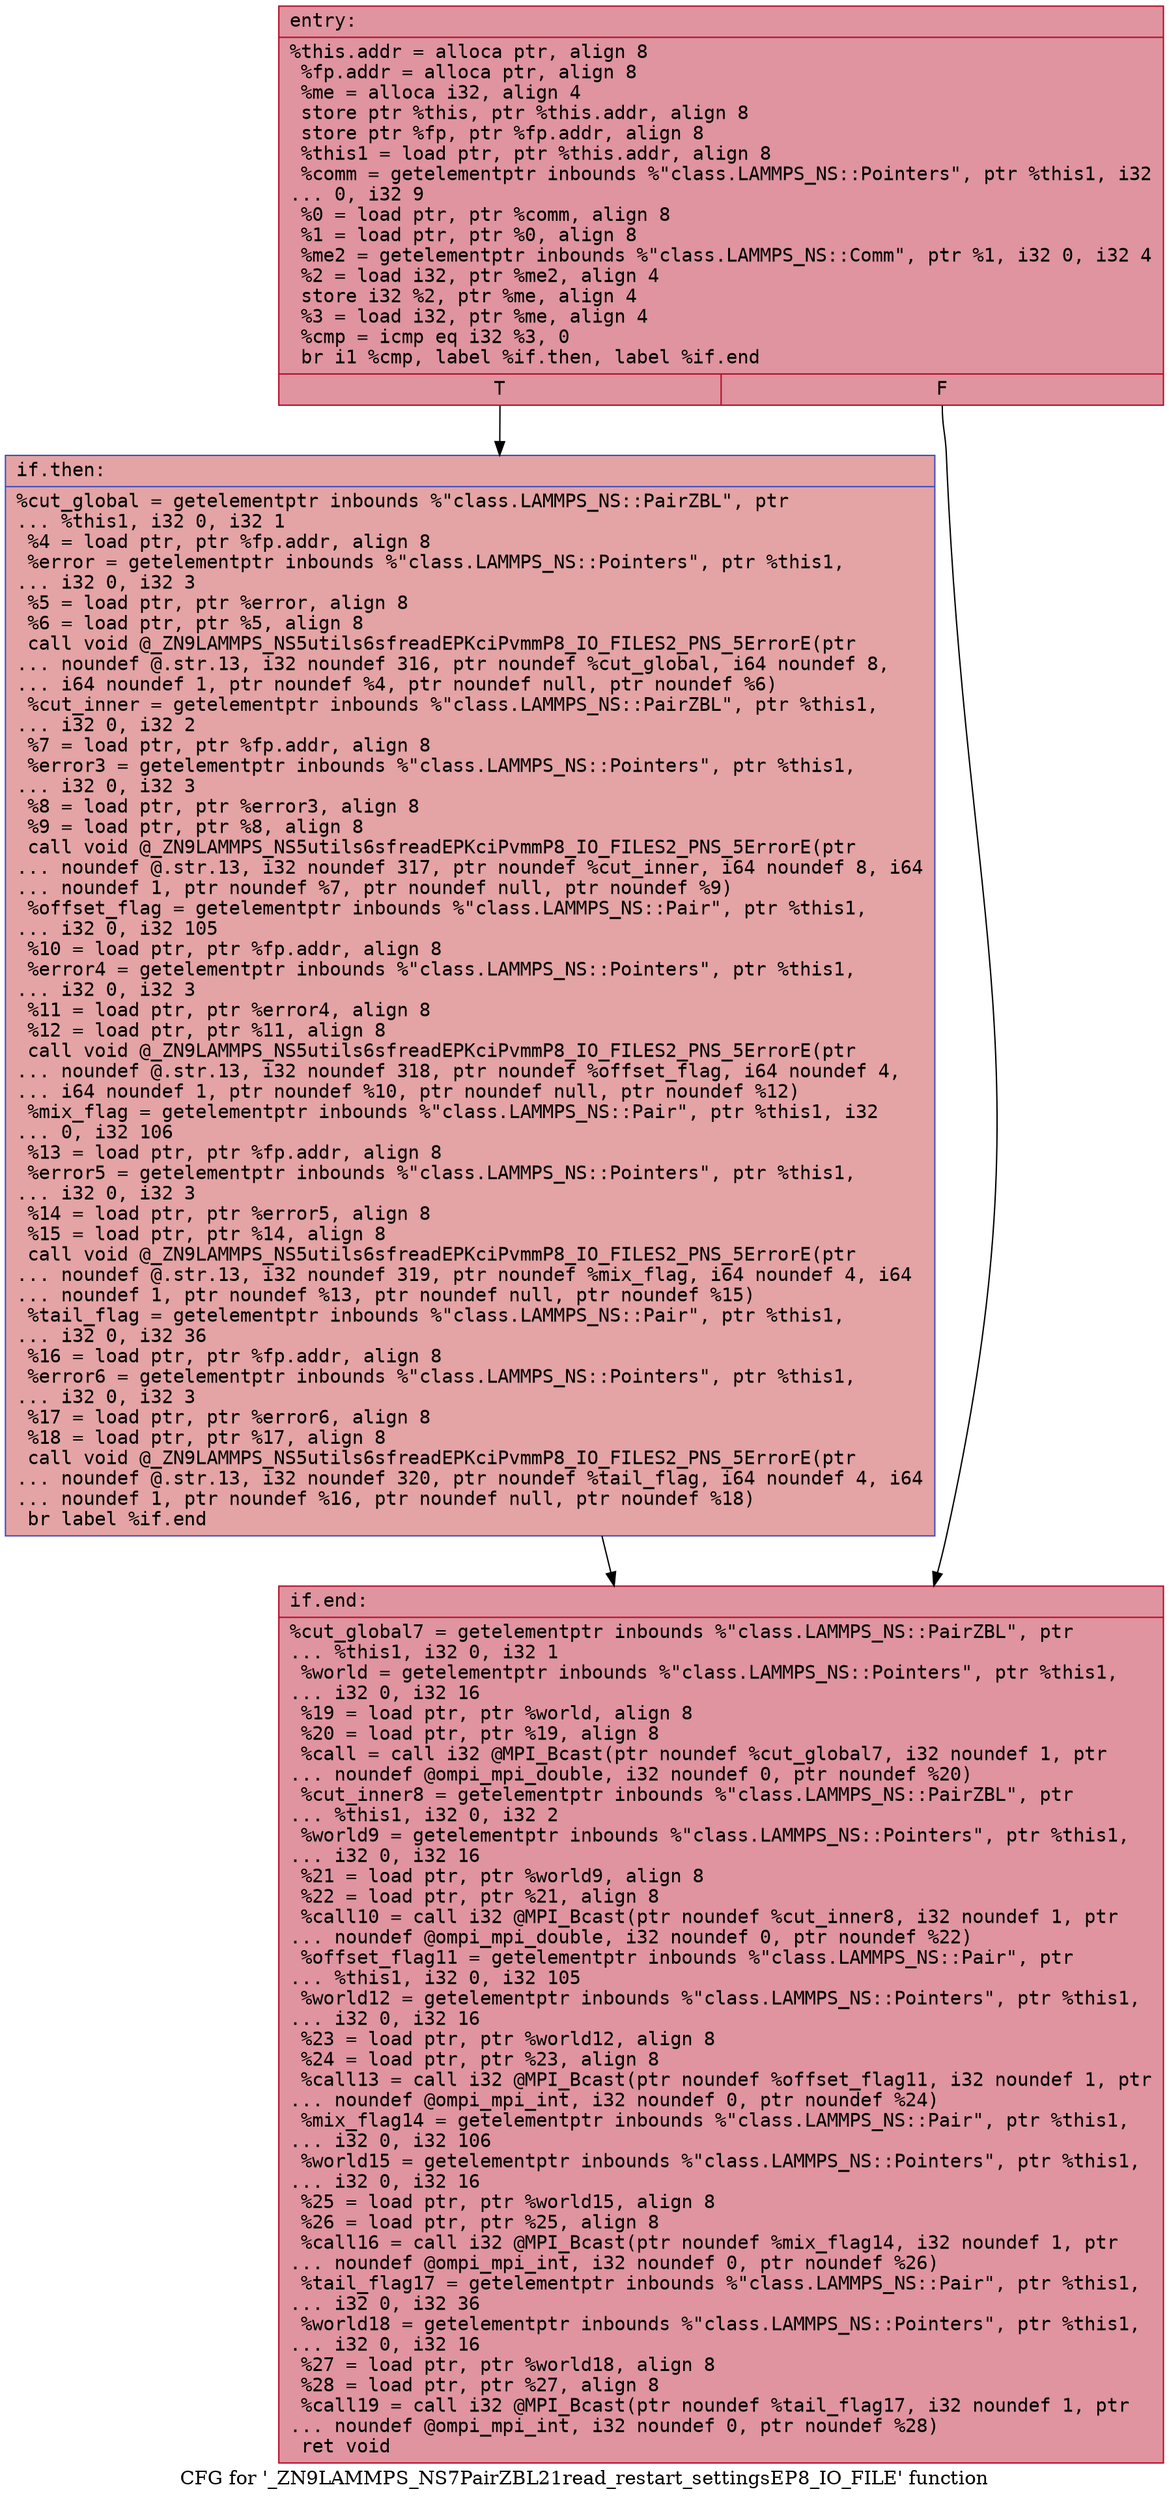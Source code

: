 digraph "CFG for '_ZN9LAMMPS_NS7PairZBL21read_restart_settingsEP8_IO_FILE' function" {
	label="CFG for '_ZN9LAMMPS_NS7PairZBL21read_restart_settingsEP8_IO_FILE' function";

	Node0x55e99589ad30 [shape=record,color="#b70d28ff", style=filled, fillcolor="#b70d2870" fontname="Courier",label="{entry:\l|  %this.addr = alloca ptr, align 8\l  %fp.addr = alloca ptr, align 8\l  %me = alloca i32, align 4\l  store ptr %this, ptr %this.addr, align 8\l  store ptr %fp, ptr %fp.addr, align 8\l  %this1 = load ptr, ptr %this.addr, align 8\l  %comm = getelementptr inbounds %\"class.LAMMPS_NS::Pointers\", ptr %this1, i32\l... 0, i32 9\l  %0 = load ptr, ptr %comm, align 8\l  %1 = load ptr, ptr %0, align 8\l  %me2 = getelementptr inbounds %\"class.LAMMPS_NS::Comm\", ptr %1, i32 0, i32 4\l  %2 = load i32, ptr %me2, align 4\l  store i32 %2, ptr %me, align 4\l  %3 = load i32, ptr %me, align 4\l  %cmp = icmp eq i32 %3, 0\l  br i1 %cmp, label %if.then, label %if.end\l|{<s0>T|<s1>F}}"];
	Node0x55e99589ad30:s0 -> Node0x55e99589b5c0[tooltip="entry -> if.then\nProbability 37.50%" ];
	Node0x55e99589ad30:s1 -> Node0x55e99589b630[tooltip="entry -> if.end\nProbability 62.50%" ];
	Node0x55e99589b5c0 [shape=record,color="#3d50c3ff", style=filled, fillcolor="#c32e3170" fontname="Courier",label="{if.then:\l|  %cut_global = getelementptr inbounds %\"class.LAMMPS_NS::PairZBL\", ptr\l... %this1, i32 0, i32 1\l  %4 = load ptr, ptr %fp.addr, align 8\l  %error = getelementptr inbounds %\"class.LAMMPS_NS::Pointers\", ptr %this1,\l... i32 0, i32 3\l  %5 = load ptr, ptr %error, align 8\l  %6 = load ptr, ptr %5, align 8\l  call void @_ZN9LAMMPS_NS5utils6sfreadEPKciPvmmP8_IO_FILES2_PNS_5ErrorE(ptr\l... noundef @.str.13, i32 noundef 316, ptr noundef %cut_global, i64 noundef 8,\l... i64 noundef 1, ptr noundef %4, ptr noundef null, ptr noundef %6)\l  %cut_inner = getelementptr inbounds %\"class.LAMMPS_NS::PairZBL\", ptr %this1,\l... i32 0, i32 2\l  %7 = load ptr, ptr %fp.addr, align 8\l  %error3 = getelementptr inbounds %\"class.LAMMPS_NS::Pointers\", ptr %this1,\l... i32 0, i32 3\l  %8 = load ptr, ptr %error3, align 8\l  %9 = load ptr, ptr %8, align 8\l  call void @_ZN9LAMMPS_NS5utils6sfreadEPKciPvmmP8_IO_FILES2_PNS_5ErrorE(ptr\l... noundef @.str.13, i32 noundef 317, ptr noundef %cut_inner, i64 noundef 8, i64\l... noundef 1, ptr noundef %7, ptr noundef null, ptr noundef %9)\l  %offset_flag = getelementptr inbounds %\"class.LAMMPS_NS::Pair\", ptr %this1,\l... i32 0, i32 105\l  %10 = load ptr, ptr %fp.addr, align 8\l  %error4 = getelementptr inbounds %\"class.LAMMPS_NS::Pointers\", ptr %this1,\l... i32 0, i32 3\l  %11 = load ptr, ptr %error4, align 8\l  %12 = load ptr, ptr %11, align 8\l  call void @_ZN9LAMMPS_NS5utils6sfreadEPKciPvmmP8_IO_FILES2_PNS_5ErrorE(ptr\l... noundef @.str.13, i32 noundef 318, ptr noundef %offset_flag, i64 noundef 4,\l... i64 noundef 1, ptr noundef %10, ptr noundef null, ptr noundef %12)\l  %mix_flag = getelementptr inbounds %\"class.LAMMPS_NS::Pair\", ptr %this1, i32\l... 0, i32 106\l  %13 = load ptr, ptr %fp.addr, align 8\l  %error5 = getelementptr inbounds %\"class.LAMMPS_NS::Pointers\", ptr %this1,\l... i32 0, i32 3\l  %14 = load ptr, ptr %error5, align 8\l  %15 = load ptr, ptr %14, align 8\l  call void @_ZN9LAMMPS_NS5utils6sfreadEPKciPvmmP8_IO_FILES2_PNS_5ErrorE(ptr\l... noundef @.str.13, i32 noundef 319, ptr noundef %mix_flag, i64 noundef 4, i64\l... noundef 1, ptr noundef %13, ptr noundef null, ptr noundef %15)\l  %tail_flag = getelementptr inbounds %\"class.LAMMPS_NS::Pair\", ptr %this1,\l... i32 0, i32 36\l  %16 = load ptr, ptr %fp.addr, align 8\l  %error6 = getelementptr inbounds %\"class.LAMMPS_NS::Pointers\", ptr %this1,\l... i32 0, i32 3\l  %17 = load ptr, ptr %error6, align 8\l  %18 = load ptr, ptr %17, align 8\l  call void @_ZN9LAMMPS_NS5utils6sfreadEPKciPvmmP8_IO_FILES2_PNS_5ErrorE(ptr\l... noundef @.str.13, i32 noundef 320, ptr noundef %tail_flag, i64 noundef 4, i64\l... noundef 1, ptr noundef %16, ptr noundef null, ptr noundef %18)\l  br label %if.end\l}"];
	Node0x55e99589b5c0 -> Node0x55e99589b630[tooltip="if.then -> if.end\nProbability 100.00%" ];
	Node0x55e99589b630 [shape=record,color="#b70d28ff", style=filled, fillcolor="#b70d2870" fontname="Courier",label="{if.end:\l|  %cut_global7 = getelementptr inbounds %\"class.LAMMPS_NS::PairZBL\", ptr\l... %this1, i32 0, i32 1\l  %world = getelementptr inbounds %\"class.LAMMPS_NS::Pointers\", ptr %this1,\l... i32 0, i32 16\l  %19 = load ptr, ptr %world, align 8\l  %20 = load ptr, ptr %19, align 8\l  %call = call i32 @MPI_Bcast(ptr noundef %cut_global7, i32 noundef 1, ptr\l... noundef @ompi_mpi_double, i32 noundef 0, ptr noundef %20)\l  %cut_inner8 = getelementptr inbounds %\"class.LAMMPS_NS::PairZBL\", ptr\l... %this1, i32 0, i32 2\l  %world9 = getelementptr inbounds %\"class.LAMMPS_NS::Pointers\", ptr %this1,\l... i32 0, i32 16\l  %21 = load ptr, ptr %world9, align 8\l  %22 = load ptr, ptr %21, align 8\l  %call10 = call i32 @MPI_Bcast(ptr noundef %cut_inner8, i32 noundef 1, ptr\l... noundef @ompi_mpi_double, i32 noundef 0, ptr noundef %22)\l  %offset_flag11 = getelementptr inbounds %\"class.LAMMPS_NS::Pair\", ptr\l... %this1, i32 0, i32 105\l  %world12 = getelementptr inbounds %\"class.LAMMPS_NS::Pointers\", ptr %this1,\l... i32 0, i32 16\l  %23 = load ptr, ptr %world12, align 8\l  %24 = load ptr, ptr %23, align 8\l  %call13 = call i32 @MPI_Bcast(ptr noundef %offset_flag11, i32 noundef 1, ptr\l... noundef @ompi_mpi_int, i32 noundef 0, ptr noundef %24)\l  %mix_flag14 = getelementptr inbounds %\"class.LAMMPS_NS::Pair\", ptr %this1,\l... i32 0, i32 106\l  %world15 = getelementptr inbounds %\"class.LAMMPS_NS::Pointers\", ptr %this1,\l... i32 0, i32 16\l  %25 = load ptr, ptr %world15, align 8\l  %26 = load ptr, ptr %25, align 8\l  %call16 = call i32 @MPI_Bcast(ptr noundef %mix_flag14, i32 noundef 1, ptr\l... noundef @ompi_mpi_int, i32 noundef 0, ptr noundef %26)\l  %tail_flag17 = getelementptr inbounds %\"class.LAMMPS_NS::Pair\", ptr %this1,\l... i32 0, i32 36\l  %world18 = getelementptr inbounds %\"class.LAMMPS_NS::Pointers\", ptr %this1,\l... i32 0, i32 16\l  %27 = load ptr, ptr %world18, align 8\l  %28 = load ptr, ptr %27, align 8\l  %call19 = call i32 @MPI_Bcast(ptr noundef %tail_flag17, i32 noundef 1, ptr\l... noundef @ompi_mpi_int, i32 noundef 0, ptr noundef %28)\l  ret void\l}"];
}
